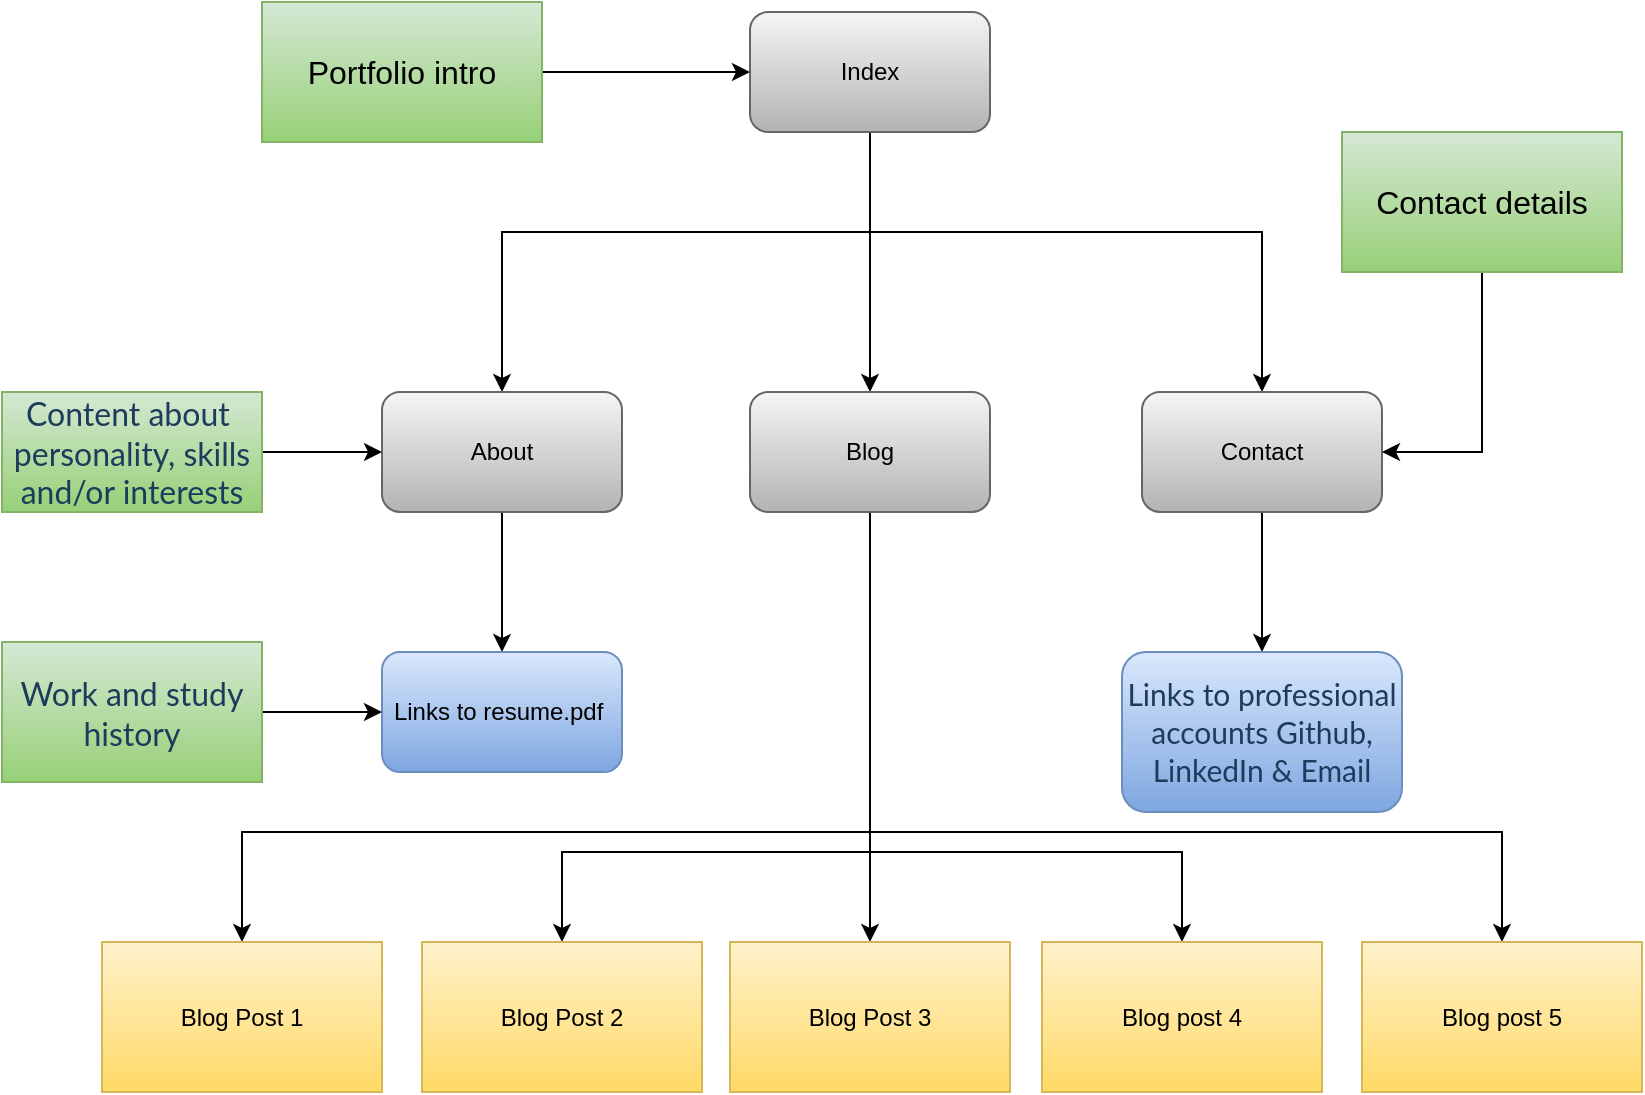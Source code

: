 <mxfile version="14.7.7" type="device"><diagram id="73-SkxFdT_GY3_-F2tTr" name="Page-1"><mxGraphModel dx="2249" dy="794" grid="1" gridSize="10" guides="1" tooltips="1" connect="1" arrows="1" fold="1" page="1" pageScale="1" pageWidth="827" pageHeight="1169" math="0" shadow="0"><root><mxCell id="0"/><mxCell id="1" parent="0"/><mxCell id="1mcIeiKY7KK-_Ffyeo4A-11" style="edgeStyle=orthogonalEdgeStyle;rounded=0;orthogonalLoop=1;jettySize=auto;html=1;entryX=0.5;entryY=0;entryDx=0;entryDy=0;" parent="1" source="1mcIeiKY7KK-_Ffyeo4A-1" target="1mcIeiKY7KK-_Ffyeo4A-4" edge="1"><mxGeometry relative="1" as="geometry"/></mxCell><mxCell id="1mcIeiKY7KK-_Ffyeo4A-12" style="edgeStyle=orthogonalEdgeStyle;rounded=0;orthogonalLoop=1;jettySize=auto;html=1;entryX=0.5;entryY=0;entryDx=0;entryDy=0;" parent="1" source="1mcIeiKY7KK-_Ffyeo4A-1" target="1mcIeiKY7KK-_Ffyeo4A-2" edge="1"><mxGeometry relative="1" as="geometry"><Array as="points"><mxPoint x="414" y="240"/><mxPoint x="230" y="240"/></Array></mxGeometry></mxCell><mxCell id="1mcIeiKY7KK-_Ffyeo4A-13" style="edgeStyle=orthogonalEdgeStyle;rounded=0;orthogonalLoop=1;jettySize=auto;html=1;entryX=0.5;entryY=0;entryDx=0;entryDy=0;" parent="1" source="1mcIeiKY7KK-_Ffyeo4A-1" target="1mcIeiKY7KK-_Ffyeo4A-6" edge="1"><mxGeometry relative="1" as="geometry"><Array as="points"><mxPoint x="414" y="240"/><mxPoint x="610" y="240"/></Array></mxGeometry></mxCell><mxCell id="1mcIeiKY7KK-_Ffyeo4A-1" value="Index" style="rounded=1;whiteSpace=wrap;html=1;gradientColor=#b3b3b3;fillColor=#f5f5f5;strokeColor=#666666;" parent="1" vertex="1"><mxGeometry x="354" y="130" width="120" height="60" as="geometry"/></mxCell><mxCell id="1mcIeiKY7KK-_Ffyeo4A-27" value="" style="edgeStyle=orthogonalEdgeStyle;rounded=0;orthogonalLoop=1;jettySize=auto;html=1;" parent="1" source="1mcIeiKY7KK-_Ffyeo4A-2" target="1mcIeiKY7KK-_Ffyeo4A-26" edge="1"><mxGeometry relative="1" as="geometry"/></mxCell><mxCell id="1mcIeiKY7KK-_Ffyeo4A-2" value="About" style="whiteSpace=wrap;html=1;rounded=1;gradientColor=#b3b3b3;fillColor=#f5f5f5;strokeColor=#666666;" parent="1" vertex="1"><mxGeometry x="170" y="320" width="120" height="60" as="geometry"/></mxCell><mxCell id="1mcIeiKY7KK-_Ffyeo4A-44" value="" style="edgeStyle=orthogonalEdgeStyle;rounded=0;orthogonalLoop=1;jettySize=auto;html=1;" parent="1" source="1mcIeiKY7KK-_Ffyeo4A-6" target="1mcIeiKY7KK-_Ffyeo4A-43" edge="1"><mxGeometry relative="1" as="geometry"/></mxCell><mxCell id="1mcIeiKY7KK-_Ffyeo4A-6" value="Contact" style="rounded=1;whiteSpace=wrap;html=1;gradientColor=#b3b3b3;fillColor=#f5f5f5;strokeColor=#666666;" parent="1" vertex="1"><mxGeometry x="550" y="320" width="120" height="60" as="geometry"/></mxCell><mxCell id="_ybGyHi0qKFIqCYWJTms-15" style="edgeStyle=orthogonalEdgeStyle;rounded=0;orthogonalLoop=1;jettySize=auto;html=1;fontSize=12;" parent="1" source="1mcIeiKY7KK-_Ffyeo4A-4" target="_ybGyHi0qKFIqCYWJTms-6" edge="1"><mxGeometry relative="1" as="geometry"><Array as="points"><mxPoint x="414" y="540"/><mxPoint x="100" y="540"/></Array></mxGeometry></mxCell><mxCell id="_ybGyHi0qKFIqCYWJTms-16" style="edgeStyle=orthogonalEdgeStyle;rounded=0;orthogonalLoop=1;jettySize=auto;html=1;fontSize=12;" parent="1" source="1mcIeiKY7KK-_Ffyeo4A-4" target="_ybGyHi0qKFIqCYWJTms-5" edge="1"><mxGeometry relative="1" as="geometry"><Array as="points"><mxPoint x="414" y="550"/><mxPoint x="260" y="550"/></Array></mxGeometry></mxCell><mxCell id="_ybGyHi0qKFIqCYWJTms-17" style="edgeStyle=orthogonalEdgeStyle;rounded=0;orthogonalLoop=1;jettySize=auto;html=1;entryX=0.5;entryY=0;entryDx=0;entryDy=0;fontSize=12;" parent="1" source="1mcIeiKY7KK-_Ffyeo4A-4" target="_ybGyHi0qKFIqCYWJTms-4" edge="1"><mxGeometry relative="1" as="geometry"/></mxCell><mxCell id="_ybGyHi0qKFIqCYWJTms-18" style="edgeStyle=orthogonalEdgeStyle;rounded=0;orthogonalLoop=1;jettySize=auto;html=1;entryX=0.5;entryY=0;entryDx=0;entryDy=0;fontSize=12;" parent="1" source="1mcIeiKY7KK-_Ffyeo4A-4" target="1mcIeiKY7KK-_Ffyeo4A-28" edge="1"><mxGeometry relative="1" as="geometry"><Array as="points"><mxPoint x="414" y="550"/><mxPoint x="570" y="550"/></Array></mxGeometry></mxCell><mxCell id="_ybGyHi0qKFIqCYWJTms-19" style="edgeStyle=orthogonalEdgeStyle;rounded=0;orthogonalLoop=1;jettySize=auto;html=1;entryX=0.5;entryY=0;entryDx=0;entryDy=0;fontSize=12;" parent="1" source="1mcIeiKY7KK-_Ffyeo4A-4" target="_ybGyHi0qKFIqCYWJTms-7" edge="1"><mxGeometry relative="1" as="geometry"><Array as="points"><mxPoint x="414" y="540"/><mxPoint x="730" y="540"/></Array></mxGeometry></mxCell><mxCell id="1mcIeiKY7KK-_Ffyeo4A-4" value="Blog" style="rounded=1;whiteSpace=wrap;html=1;gradientColor=#b3b3b3;fillColor=#f5f5f5;strokeColor=#666666;" parent="1" vertex="1"><mxGeometry x="354" y="320" width="120" height="60" as="geometry"/></mxCell><mxCell id="1mcIeiKY7KK-_Ffyeo4A-26" value="Links to resume.pdf&amp;nbsp;" style="whiteSpace=wrap;html=1;rounded=1;gradientColor=#7ea6e0;fillColor=#dae8fc;strokeColor=#6c8ebf;" parent="1" vertex="1"><mxGeometry x="170" y="450" width="120" height="60" as="geometry"/></mxCell><mxCell id="1mcIeiKY7KK-_Ffyeo4A-28" value="&lt;font style=&quot;font-size: 12px&quot;&gt;Blog post 4&lt;/font&gt;" style="text;html=1;strokeColor=#d6b656;fillColor=#fff2cc;align=center;verticalAlign=middle;whiteSpace=wrap;rounded=0;gradientColor=#ffd966;" parent="1" vertex="1"><mxGeometry x="500" y="595" width="140" height="75" as="geometry"/></mxCell><mxCell id="1mcIeiKY7KK-_Ffyeo4A-31" style="edgeStyle=orthogonalEdgeStyle;rounded=0;orthogonalLoop=1;jettySize=auto;html=1;entryX=1;entryY=0.5;entryDx=0;entryDy=0;" parent="1" source="1mcIeiKY7KK-_Ffyeo4A-30" target="1mcIeiKY7KK-_Ffyeo4A-6" edge="1"><mxGeometry relative="1" as="geometry"/></mxCell><mxCell id="1mcIeiKY7KK-_Ffyeo4A-30" value="&lt;font style=&quot;font-size: 16px&quot;&gt;Contact details&lt;/font&gt;" style="text;html=1;strokeColor=#82b366;fillColor=#d5e8d4;align=center;verticalAlign=middle;whiteSpace=wrap;rounded=0;gradientColor=#97d077;" parent="1" vertex="1"><mxGeometry x="650" y="190" width="140" height="70" as="geometry"/></mxCell><mxCell id="_ybGyHi0qKFIqCYWJTms-2" style="edgeStyle=orthogonalEdgeStyle;rounded=0;orthogonalLoop=1;jettySize=auto;html=1;entryX=0;entryY=0.5;entryDx=0;entryDy=0;" parent="1" source="1mcIeiKY7KK-_Ffyeo4A-32" target="1mcIeiKY7KK-_Ffyeo4A-26" edge="1"><mxGeometry relative="1" as="geometry"/></mxCell><mxCell id="1mcIeiKY7KK-_Ffyeo4A-32" value="&lt;span style=&quot;color: rgb(28 , 60 , 92) ; font-family: &amp;#34;latoweb&amp;#34; , &amp;#34;lato extended&amp;#34; , &amp;#34;lato&amp;#34; , &amp;#34;helvetica neue&amp;#34; , &amp;#34;helvetica&amp;#34; , &amp;#34;arial&amp;#34; , sans-serif ; font-size: 16px&quot;&gt;Work and study history&lt;/span&gt;" style="text;html=1;strokeColor=#82b366;fillColor=#d5e8d4;align=center;verticalAlign=middle;whiteSpace=wrap;rounded=0;gradientColor=#97d077;" parent="1" vertex="1"><mxGeometry x="-20" y="445" width="130" height="70" as="geometry"/></mxCell><mxCell id="jT0_iSgH6KmqVLGxysoo-1" style="edgeStyle=orthogonalEdgeStyle;rounded=0;orthogonalLoop=1;jettySize=auto;html=1;entryX=0;entryY=0.5;entryDx=0;entryDy=0;" parent="1" source="1mcIeiKY7KK-_Ffyeo4A-39" target="1mcIeiKY7KK-_Ffyeo4A-2" edge="1"><mxGeometry relative="1" as="geometry"><Array as="points"><mxPoint x="80" y="350"/></Array></mxGeometry></mxCell><mxCell id="1mcIeiKY7KK-_Ffyeo4A-39" value="&lt;span style=&quot;color: rgb(28 , 60 , 92) ; font-family: &amp;#34;latoweb&amp;#34; , &amp;#34;lato extended&amp;#34; , &amp;#34;lato&amp;#34; , &amp;#34;helvetica neue&amp;#34; , &amp;#34;helvetica&amp;#34; , &amp;#34;arial&amp;#34; , sans-serif ; font-size: 16px&quot;&gt;Content about&amp;nbsp; personality, skills and/or interests&lt;/span&gt;" style="text;html=1;strokeColor=#82b366;fillColor=#d5e8d4;align=center;verticalAlign=middle;whiteSpace=wrap;rounded=0;gradientColor=#97d077;" parent="1" vertex="1"><mxGeometry x="-20" y="320" width="130" height="60" as="geometry"/></mxCell><mxCell id="1mcIeiKY7KK-_Ffyeo4A-43" value="&lt;font style=&quot;font-size: 15px&quot;&gt;&lt;span style=&quot;color: rgb(28 , 60 , 92) ; font-family: &amp;#34;latoweb&amp;#34; , &amp;#34;lato extended&amp;#34; , &amp;#34;lato&amp;#34; , &amp;#34;helvetica neue&amp;#34; , &amp;#34;helvetica&amp;#34; , &amp;#34;arial&amp;#34; , sans-serif ; font-style: normal ; font-weight: 400 ; letter-spacing: normal ; text-align: center ; text-indent: 0px ; text-transform: none ; word-spacing: 0px ; display: inline ; float: none&quot;&gt;Links to professional accounts Github, LinkedIn &amp;amp; Email&lt;/span&gt;&lt;br&gt;&lt;/font&gt;" style="whiteSpace=wrap;html=1;rounded=1;gradientColor=#7ea6e0;fillColor=#dae8fc;strokeColor=#6c8ebf;" parent="1" vertex="1"><mxGeometry x="540" y="450" width="140" height="80" as="geometry"/></mxCell><mxCell id="50GjHT5Z-xEk7GWA3zMM-2" style="edgeStyle=orthogonalEdgeStyle;rounded=0;orthogonalLoop=1;jettySize=auto;html=1;" parent="1" source="50GjHT5Z-xEk7GWA3zMM-1" target="1mcIeiKY7KK-_Ffyeo4A-1" edge="1"><mxGeometry relative="1" as="geometry"/></mxCell><mxCell id="50GjHT5Z-xEk7GWA3zMM-1" value="&lt;span style=&quot;font-size: 16px&quot;&gt;Portfolio intro&lt;/span&gt;" style="text;html=1;strokeColor=#82b366;fillColor=#d5e8d4;align=center;verticalAlign=middle;whiteSpace=wrap;rounded=0;gradientColor=#97d077;" parent="1" vertex="1"><mxGeometry x="110" y="125" width="140" height="70" as="geometry"/></mxCell><mxCell id="_ybGyHi0qKFIqCYWJTms-4" value="&lt;font style=&quot;font-size: 12px&quot;&gt;Blog Post 3&lt;/font&gt;" style="text;html=1;strokeColor=#d6b656;fillColor=#fff2cc;align=center;verticalAlign=middle;whiteSpace=wrap;rounded=0;gradientColor=#ffd966;" parent="1" vertex="1"><mxGeometry x="344" y="595" width="140" height="75" as="geometry"/></mxCell><mxCell id="_ybGyHi0qKFIqCYWJTms-5" value="&lt;font style=&quot;font-size: 12px&quot;&gt;Blog Post 2&lt;/font&gt;" style="text;html=1;strokeColor=#d6b656;fillColor=#fff2cc;align=center;verticalAlign=middle;whiteSpace=wrap;rounded=0;gradientColor=#ffd966;" parent="1" vertex="1"><mxGeometry x="190" y="595" width="140" height="75" as="geometry"/></mxCell><mxCell id="_ybGyHi0qKFIqCYWJTms-6" value="&lt;font style=&quot;font-size: 12px;&quot;&gt;Blog Post 1&lt;/font&gt;" style="text;html=1;strokeColor=#d6b656;fillColor=#fff2cc;align=center;verticalAlign=middle;whiteSpace=wrap;rounded=0;gradientColor=#ffd966;fontSize=12;" parent="1" vertex="1"><mxGeometry x="30" y="595" width="140" height="75" as="geometry"/></mxCell><mxCell id="_ybGyHi0qKFIqCYWJTms-7" value="&lt;font style=&quot;font-size: 12px&quot;&gt;Blog post 5&lt;/font&gt;" style="text;html=1;strokeColor=#d6b656;fillColor=#fff2cc;align=center;verticalAlign=middle;whiteSpace=wrap;rounded=0;gradientColor=#ffd966;" parent="1" vertex="1"><mxGeometry x="660" y="595" width="140" height="75" as="geometry"/></mxCell></root></mxGraphModel></diagram></mxfile>